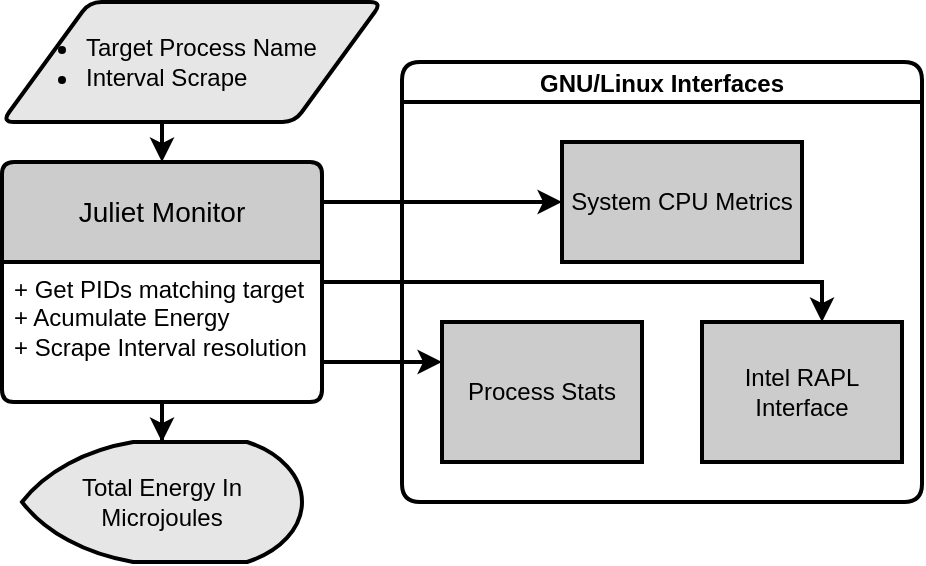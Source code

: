 <mxfile version="24.1.0" type="device">
  <diagram name="Página-1" id="3oBJ_l1AINXK33-tfpuU">
    <mxGraphModel dx="954" dy="640" grid="1" gridSize="10" guides="1" tooltips="1" connect="1" arrows="1" fold="1" page="1" pageScale="1" pageWidth="827" pageHeight="1169" math="0" shadow="0">
      <root>
        <mxCell id="0" />
        <mxCell id="1" parent="0" />
        <mxCell id="BW_88uhByHTbwWjWVp8O-1" value="Juliet Monitor" style="swimlane;childLayout=stackLayout;horizontal=1;startSize=50;horizontalStack=0;rounded=1;fontSize=14;fontStyle=0;strokeWidth=2;resizeParent=0;resizeLast=1;shadow=0;dashed=0;align=center;arcSize=4;whiteSpace=wrap;html=1;fillColor=#CCCCCC;" vertex="1" parent="1">
          <mxGeometry x="90" y="310" width="160" height="120" as="geometry" />
        </mxCell>
        <mxCell id="BW_88uhByHTbwWjWVp8O-2" value="+ Get PIDs matching target&lt;br&gt;+ Acumulate Energy&lt;br&gt;+ Scrape Interval resolution" style="align=left;strokeColor=none;fillColor=none;spacingLeft=4;fontSize=12;verticalAlign=top;resizable=0;rotatable=0;part=1;html=1;" vertex="1" parent="BW_88uhByHTbwWjWVp8O-1">
          <mxGeometry y="50" width="160" height="70" as="geometry" />
        </mxCell>
        <mxCell id="BW_88uhByHTbwWjWVp8O-4" style="edgeStyle=orthogonalEdgeStyle;rounded=0;orthogonalLoop=1;jettySize=auto;html=1;exitX=0.5;exitY=1;exitDx=0;exitDy=0;entryX=0.5;entryY=0;entryDx=0;entryDy=0;strokeWidth=2;" edge="1" parent="1" source="BW_88uhByHTbwWjWVp8O-3" target="BW_88uhByHTbwWjWVp8O-1">
          <mxGeometry relative="1" as="geometry" />
        </mxCell>
        <mxCell id="BW_88uhByHTbwWjWVp8O-3" value="Target Process Name" style="text;strokeColor=none;align=center;fillColor=none;html=1;verticalAlign=middle;whiteSpace=wrap;rounded=0;shadow=1;" vertex="1" parent="1">
          <mxGeometry x="110" y="250" width="120" height="30" as="geometry" />
        </mxCell>
        <mxCell id="BW_88uhByHTbwWjWVp8O-34" value="GNU/Linux Interfaces" style="swimlane;startSize=20;horizontal=1;containerType=tree;newEdgeStyle={&quot;edgeStyle&quot;:&quot;elbowEdgeStyle&quot;,&quot;startArrow&quot;:&quot;none&quot;,&quot;endArrow&quot;:&quot;none&quot;};strokeWidth=2;rounded=1;" vertex="1" parent="1">
          <mxGeometry x="290" y="260" width="260" height="220" as="geometry" />
        </mxCell>
        <UserObject label="System CPU Metrics" treeRoot="1" id="BW_88uhByHTbwWjWVp8O-37">
          <mxCell style="whiteSpace=wrap;html=1;align=center;treeFolding=1;treeMoving=1;newEdgeStyle={&quot;edgeStyle&quot;:&quot;elbowEdgeStyle&quot;,&quot;startArrow&quot;:&quot;none&quot;,&quot;endArrow&quot;:&quot;none&quot;};strokeWidth=2;gradientColor=none;fillColor=#CCCCCC;fillStyle=auto;" vertex="1" parent="BW_88uhByHTbwWjWVp8O-34">
            <mxGeometry x="80" y="40" width="120" height="60" as="geometry" />
          </mxCell>
        </UserObject>
        <mxCell id="BW_88uhByHTbwWjWVp8O-38" value="Process Stats" style="whiteSpace=wrap;html=1;align=center;verticalAlign=middle;treeFolding=1;treeMoving=1;newEdgeStyle={&quot;edgeStyle&quot;:&quot;elbowEdgeStyle&quot;,&quot;startArrow&quot;:&quot;none&quot;,&quot;endArrow&quot;:&quot;none&quot;};strokeWidth=2;fillColor=#CCCCCC;" vertex="1" parent="BW_88uhByHTbwWjWVp8O-34">
          <mxGeometry x="20" y="130" width="100" height="70" as="geometry" />
        </mxCell>
        <mxCell id="BW_88uhByHTbwWjWVp8O-39" value="Intel RAPL Interface" style="whiteSpace=wrap;html=1;align=center;verticalAlign=middle;treeFolding=1;treeMoving=1;newEdgeStyle={&quot;edgeStyle&quot;:&quot;elbowEdgeStyle&quot;,&quot;startArrow&quot;:&quot;none&quot;,&quot;endArrow&quot;:&quot;none&quot;};strokeWidth=2;fillColor=#CCCCCC;" vertex="1" parent="BW_88uhByHTbwWjWVp8O-34">
          <mxGeometry x="150" y="130" width="100" height="70" as="geometry" />
        </mxCell>
        <mxCell id="BW_88uhByHTbwWjWVp8O-46" style="edgeStyle=orthogonalEdgeStyle;rounded=0;orthogonalLoop=1;jettySize=auto;html=1;entryX=0;entryY=0.5;entryDx=0;entryDy=0;strokeWidth=2;" edge="1" parent="1" target="BW_88uhByHTbwWjWVp8O-37">
          <mxGeometry relative="1" as="geometry">
            <mxPoint x="250" y="370" as="sourcePoint" />
            <Array as="points">
              <mxPoint x="250" y="330" />
            </Array>
          </mxGeometry>
        </mxCell>
        <mxCell id="BW_88uhByHTbwWjWVp8O-47" style="edgeStyle=orthogonalEdgeStyle;rounded=0;orthogonalLoop=1;jettySize=auto;html=1;exitX=1;exitY=0;exitDx=0;exitDy=0;strokeWidth=2;" edge="1" parent="1" source="BW_88uhByHTbwWjWVp8O-2">
          <mxGeometry relative="1" as="geometry">
            <mxPoint x="500" y="390" as="targetPoint" />
            <Array as="points">
              <mxPoint x="250" y="370" />
              <mxPoint x="500" y="370" />
              <mxPoint x="500" y="390" />
            </Array>
          </mxGeometry>
        </mxCell>
        <mxCell id="BW_88uhByHTbwWjWVp8O-48" style="edgeStyle=orthogonalEdgeStyle;rounded=0;orthogonalLoop=1;jettySize=auto;html=1;exitX=1;exitY=0.25;exitDx=0;exitDy=0;strokeWidth=2;" edge="1" parent="1" source="BW_88uhByHTbwWjWVp8O-2">
          <mxGeometry relative="1" as="geometry">
            <mxPoint x="310" y="410" as="targetPoint" />
            <Array as="points">
              <mxPoint x="250" y="410" />
              <mxPoint x="310" y="410" />
            </Array>
          </mxGeometry>
        </mxCell>
        <mxCell id="BW_88uhByHTbwWjWVp8O-49" value="Total Energy In Microjoules" style="strokeWidth=2;html=1;shape=mxgraph.flowchart.display;whiteSpace=wrap;fillColor=#E6E6E6;" vertex="1" parent="1">
          <mxGeometry x="100" y="450" width="140" height="60" as="geometry" />
        </mxCell>
        <mxCell id="BW_88uhByHTbwWjWVp8O-52" style="edgeStyle=orthogonalEdgeStyle;rounded=0;orthogonalLoop=1;jettySize=auto;html=1;entryX=0.5;entryY=0;entryDx=0;entryDy=0;entryPerimeter=0;strokeWidth=2;" edge="1" parent="1" source="BW_88uhByHTbwWjWVp8O-2" target="BW_88uhByHTbwWjWVp8O-49">
          <mxGeometry relative="1" as="geometry" />
        </mxCell>
        <mxCell id="BW_88uhByHTbwWjWVp8O-53" value="&lt;ul&gt;&lt;li style=&quot;text-align: justify;&quot;&gt;Target Process Name&lt;/li&gt;&lt;li style=&quot;text-align: justify;&quot;&gt;Interval Scrape&lt;/li&gt;&lt;/ul&gt;" style="shape=parallelogram;html=1;strokeWidth=2;perimeter=parallelogramPerimeter;whiteSpace=wrap;rounded=1;arcSize=12;size=0.23;align=left;fillColor=#E6E6E6;" vertex="1" parent="1">
          <mxGeometry x="90" y="230" width="190" height="60" as="geometry" />
        </mxCell>
      </root>
    </mxGraphModel>
  </diagram>
</mxfile>
